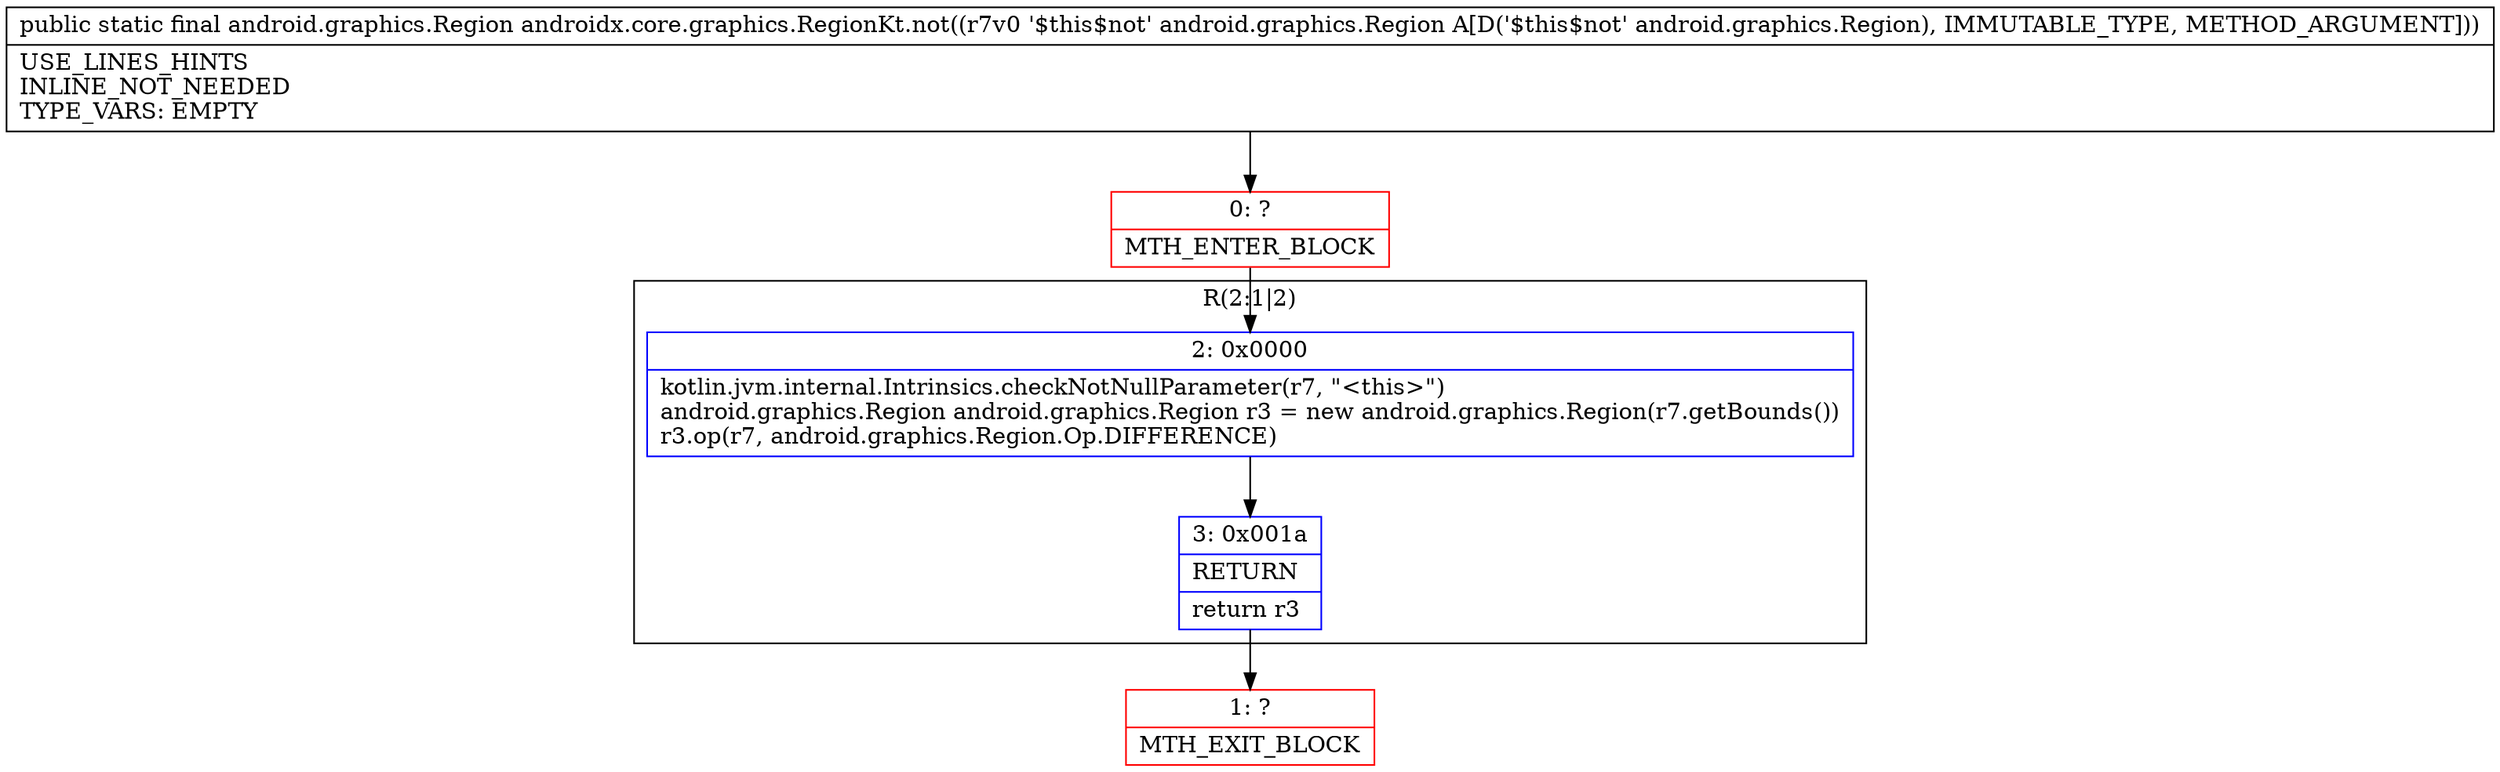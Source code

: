 digraph "CFG forandroidx.core.graphics.RegionKt.not(Landroid\/graphics\/Region;)Landroid\/graphics\/Region;" {
subgraph cluster_Region_219513135 {
label = "R(2:1|2)";
node [shape=record,color=blue];
Node_2 [shape=record,label="{2\:\ 0x0000|kotlin.jvm.internal.Intrinsics.checkNotNullParameter(r7, \"\<this\>\")\landroid.graphics.Region android.graphics.Region r3 = new android.graphics.Region(r7.getBounds())\lr3.op(r7, android.graphics.Region.Op.DIFFERENCE)\l}"];
Node_3 [shape=record,label="{3\:\ 0x001a|RETURN\l|return r3\l}"];
}
Node_0 [shape=record,color=red,label="{0\:\ ?|MTH_ENTER_BLOCK\l}"];
Node_1 [shape=record,color=red,label="{1\:\ ?|MTH_EXIT_BLOCK\l}"];
MethodNode[shape=record,label="{public static final android.graphics.Region androidx.core.graphics.RegionKt.not((r7v0 '$this$not' android.graphics.Region A[D('$this$not' android.graphics.Region), IMMUTABLE_TYPE, METHOD_ARGUMENT]))  | USE_LINES_HINTS\lINLINE_NOT_NEEDED\lTYPE_VARS: EMPTY\l}"];
MethodNode -> Node_0;Node_2 -> Node_3;
Node_3 -> Node_1;
Node_0 -> Node_2;
}

